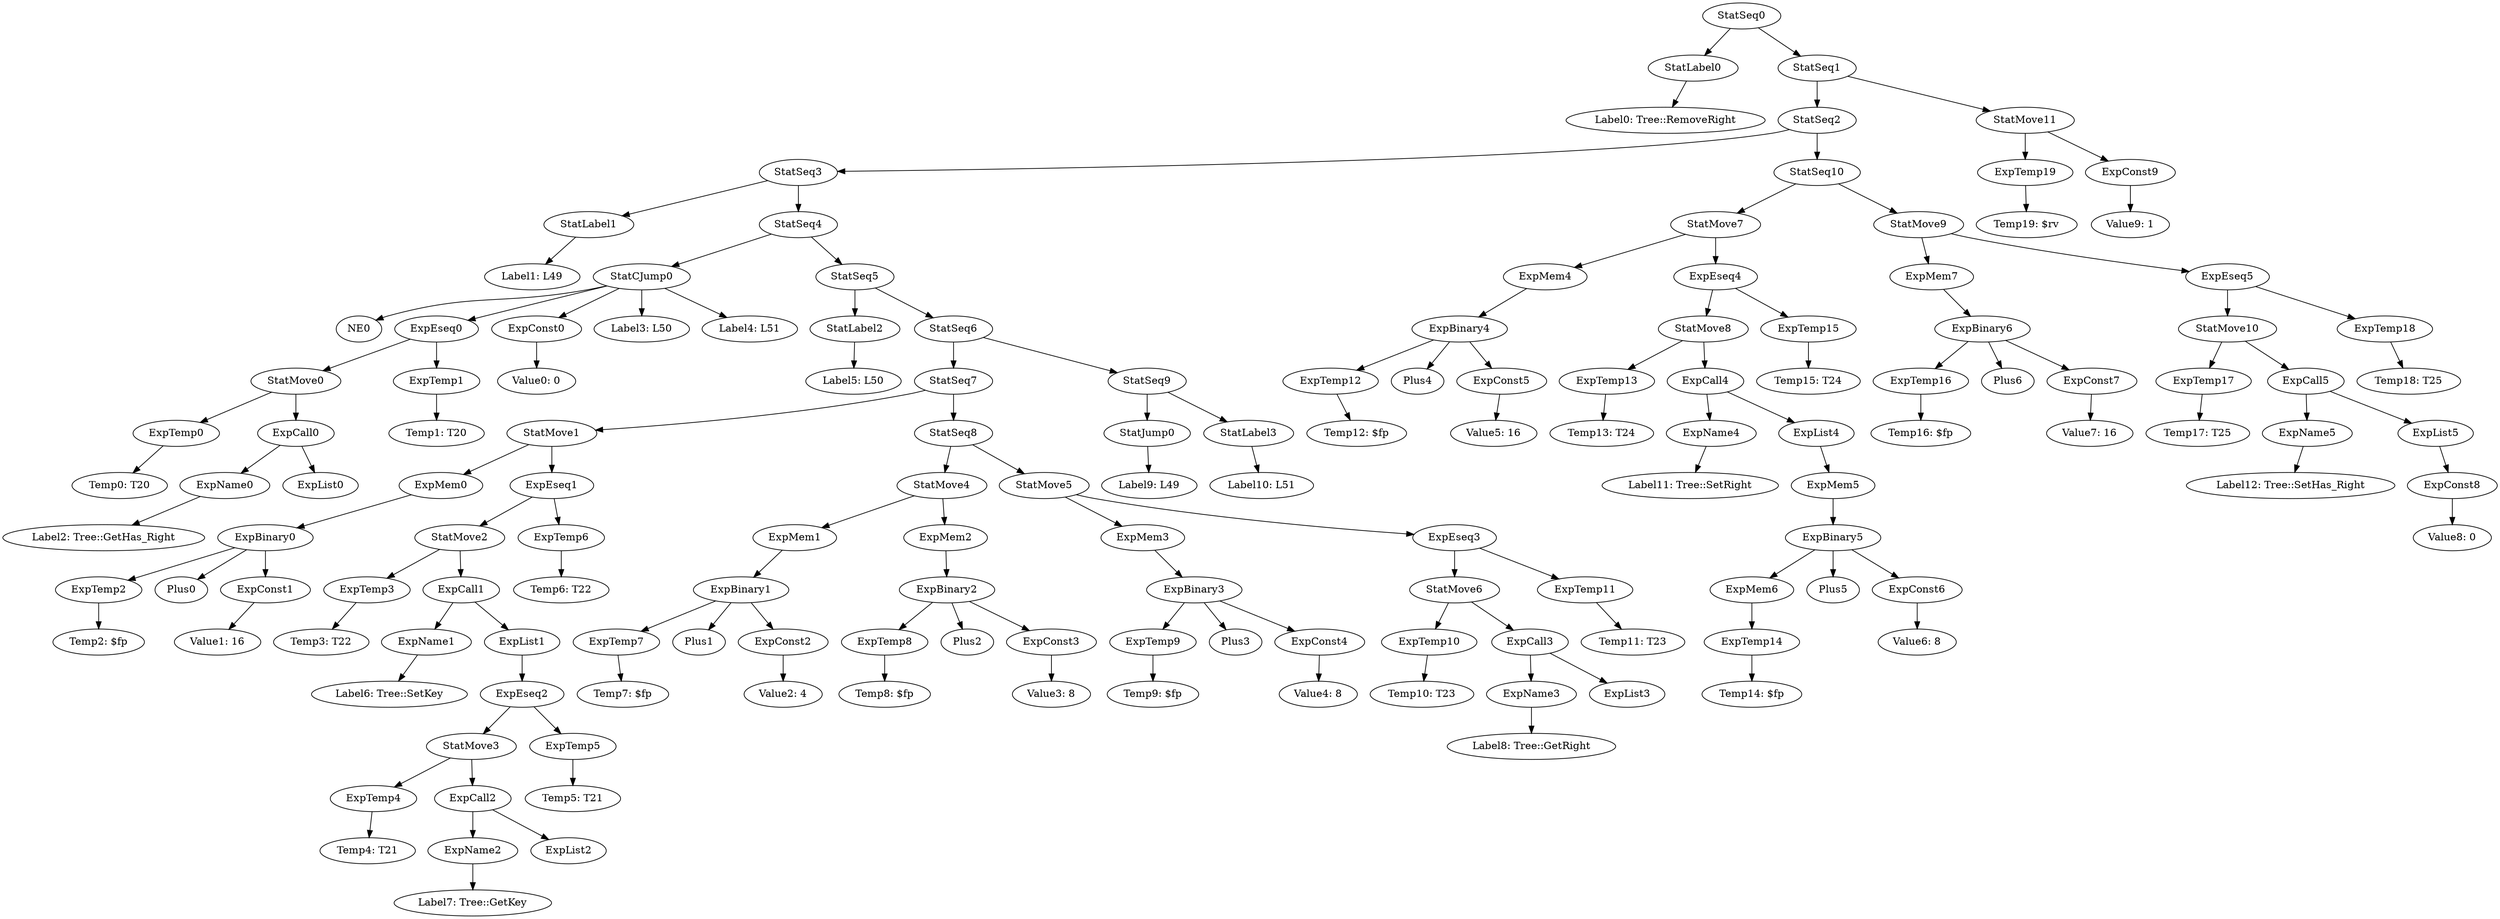 digraph {
	ordering = out;
	StatSeq1 -> StatSeq2;
	StatSeq1 -> StatMove11;
	ExpEseq5 -> StatMove10;
	ExpEseq5 -> ExpTemp18;
	StatMove11 -> ExpTemp19;
	StatMove11 -> ExpConst9;
	ExpList5 -> ExpConst8;
	ExpCall5 -> ExpName5;
	ExpCall5 -> ExpList5;
	ExpTemp17 -> "Temp17: T25";
	StatMove9 -> ExpMem7;
	StatMove9 -> ExpEseq5;
	ExpConst7 -> "Value7: 16";
	ExpBinary6 -> ExpTemp16;
	ExpBinary6 -> Plus6;
	ExpBinary6 -> ExpConst7;
	ExpTemp16 -> "Temp16: $fp";
	ExpConst9 -> "Value9: 1";
	ExpBinary5 -> ExpMem6;
	ExpBinary5 -> Plus5;
	ExpBinary5 -> ExpConst6;
	ExpMem6 -> ExpTemp14;
	ExpTemp14 -> "Temp14: $fp";
	ExpTemp13 -> "Temp13: T24";
	StatMove7 -> ExpMem4;
	StatMove7 -> ExpEseq4;
	ExpName4 -> "Label11: Tree::SetRight";
	ExpMem4 -> ExpBinary4;
	StatSeq2 -> StatSeq3;
	StatSeq2 -> StatSeq10;
	StatSeq6 -> StatSeq7;
	StatSeq6 -> StatSeq9;
	ExpTemp10 -> "Temp10: T23";
	ExpConst5 -> "Value5: 16";
	StatMove5 -> ExpMem3;
	StatMove5 -> ExpEseq3;
	ExpMem3 -> ExpBinary3;
	ExpConst8 -> "Value8: 0";
	StatLabel3 -> "Label10: L51";
	ExpConst4 -> "Value4: 8";
	ExpMem0 -> ExpBinary0;
	StatMove4 -> ExpMem1;
	StatMove4 -> ExpMem2;
	ExpList4 -> ExpMem5;
	ExpBinary0 -> ExpTemp2;
	ExpBinary0 -> Plus0;
	ExpBinary0 -> ExpConst1;
	ExpTemp19 -> "Temp19: $rv";
	StatMove2 -> ExpTemp3;
	StatMove2 -> ExpCall1;
	ExpTemp2 -> "Temp2: $fp";
	StatSeq5 -> StatLabel2;
	StatSeq5 -> StatSeq6;
	StatMove1 -> ExpMem0;
	StatMove1 -> ExpEseq1;
	StatCJump0 -> NE0;
	StatCJump0 -> ExpEseq0;
	StatCJump0 -> ExpConst0;
	StatCJump0 -> "Label3: L50";
	StatCJump0 -> "Label4: L51";
	ExpTemp18 -> "Temp18: T25";
	ExpTemp8 -> "Temp8: $fp";
	ExpCall4 -> ExpName4;
	ExpCall4 -> ExpList4;
	StatLabel2 -> "Label5: L50";
	ExpBinary4 -> ExpTemp12;
	ExpBinary4 -> Plus4;
	ExpBinary4 -> ExpConst5;
	ExpConst0 -> "Value0: 0";
	ExpTemp1 -> "Temp1: T20";
	ExpTemp11 -> "Temp11: T23";
	StatSeq0 -> StatLabel0;
	StatSeq0 -> StatSeq1;
	ExpTemp5 -> "Temp5: T21";
	ExpConst1 -> "Value1: 16";
	StatLabel1 -> "Label1: L49";
	StatSeq4 -> StatCJump0;
	StatSeq4 -> StatSeq5;
	StatSeq9 -> StatJump0;
	StatSeq9 -> StatLabel3;
	ExpCall0 -> ExpName0;
	ExpCall0 -> ExpList0;
	ExpTemp12 -> "Temp12: $fp";
	ExpMem2 -> ExpBinary2;
	ExpEseq0 -> StatMove0;
	ExpEseq0 -> ExpTemp1;
	ExpTemp3 -> "Temp3: T22";
	StatSeq8 -> StatMove4;
	StatSeq8 -> StatMove5;
	ExpName2 -> "Label7: Tree::GetKey";
	StatSeq7 -> StatMove1;
	StatSeq7 -> StatSeq8;
	ExpMem7 -> ExpBinary6;
	StatSeq3 -> StatLabel1;
	StatSeq3 -> StatSeq4;
	StatMove8 -> ExpTemp13;
	StatMove8 -> ExpCall4;
	StatMove0 -> ExpTemp0;
	StatMove0 -> ExpCall0;
	ExpName5 -> "Label12: Tree::SetHas_Right";
	ExpName0 -> "Label2: Tree::GetHas_Right";
	StatSeq10 -> StatMove7;
	StatSeq10 -> StatMove9;
	ExpTemp15 -> "Temp15: T24";
	ExpEseq1 -> StatMove2;
	ExpEseq1 -> ExpTemp6;
	ExpName1 -> "Label6: Tree::SetKey";
	StatJump0 -> "Label9: L49";
	ExpCall1 -> ExpName1;
	ExpCall1 -> ExpList1;
	ExpTemp4 -> "Temp4: T21";
	ExpEseq3 -> StatMove6;
	ExpEseq3 -> ExpTemp11;
	ExpTemp0 -> "Temp0: T20";
	ExpTemp7 -> "Temp7: $fp";
	StatMove3 -> ExpTemp4;
	StatMove3 -> ExpCall2;
	StatMove10 -> ExpTemp17;
	StatMove10 -> ExpCall5;
	ExpEseq4 -> StatMove8;
	ExpEseq4 -> ExpTemp15;
	ExpCall2 -> ExpName2;
	ExpCall2 -> ExpList2;
	ExpName3 -> "Label8: Tree::GetRight";
	ExpEseq2 -> StatMove3;
	ExpEseq2 -> ExpTemp5;
	StatMove6 -> ExpTemp10;
	StatMove6 -> ExpCall3;
	ExpTemp6 -> "Temp6: T22";
	ExpCall3 -> ExpName3;
	ExpCall3 -> ExpList3;
	ExpList1 -> ExpEseq2;
	ExpBinary1 -> ExpTemp7;
	ExpBinary1 -> Plus1;
	ExpBinary1 -> ExpConst2;
	ExpConst6 -> "Value6: 8";
	ExpMem1 -> ExpBinary1;
	ExpMem5 -> ExpBinary5;
	StatLabel0 -> "Label0: Tree::RemoveRight";
	ExpBinary2 -> ExpTemp8;
	ExpBinary2 -> Plus2;
	ExpBinary2 -> ExpConst3;
	ExpConst3 -> "Value3: 8";
	ExpTemp9 -> "Temp9: $fp";
	ExpConst2 -> "Value2: 4";
	ExpBinary3 -> ExpTemp9;
	ExpBinary3 -> Plus3;
	ExpBinary3 -> ExpConst4;
}

